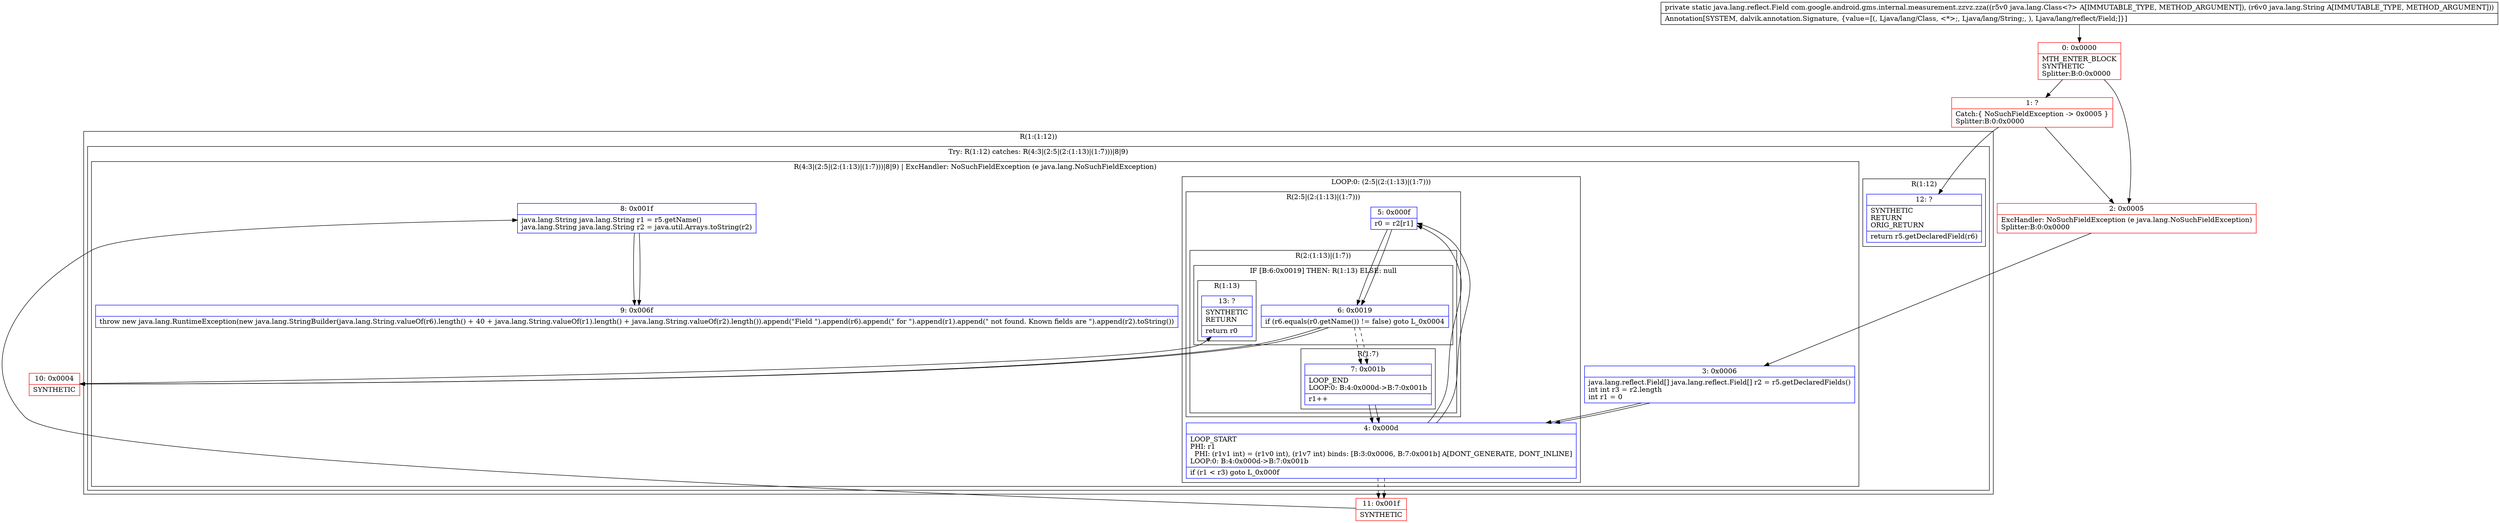 digraph "CFG forcom.google.android.gms.internal.measurement.zzvz.zza(Ljava\/lang\/Class;Ljava\/lang\/String;)Ljava\/lang\/reflect\/Field;" {
subgraph cluster_Region_1632997649 {
label = "R(1:(1:12))";
node [shape=record,color=blue];
subgraph cluster_TryCatchRegion_701733731 {
label = "Try: R(1:12) catches: R(4:3|(2:5|(2:(1:13)|(1:7)))|8|9)";
node [shape=record,color=blue];
subgraph cluster_Region_420555428 {
label = "R(1:12)";
node [shape=record,color=blue];
Node_12 [shape=record,label="{12\:\ ?|SYNTHETIC\lRETURN\lORIG_RETURN\l|return r5.getDeclaredField(r6)\l}"];
}
subgraph cluster_Region_1274471070 {
label = "R(4:3|(2:5|(2:(1:13)|(1:7)))|8|9) | ExcHandler: NoSuchFieldException (e java.lang.NoSuchFieldException)\l";
node [shape=record,color=blue];
Node_3 [shape=record,label="{3\:\ 0x0006|java.lang.reflect.Field[] java.lang.reflect.Field[] r2 = r5.getDeclaredFields()\lint int r3 = r2.length\lint r1 = 0\l}"];
subgraph cluster_LoopRegion_238575475 {
label = "LOOP:0: (2:5|(2:(1:13)|(1:7)))";
node [shape=record,color=blue];
Node_4 [shape=record,label="{4\:\ 0x000d|LOOP_START\lPHI: r1 \l  PHI: (r1v1 int) = (r1v0 int), (r1v7 int) binds: [B:3:0x0006, B:7:0x001b] A[DONT_GENERATE, DONT_INLINE]\lLOOP:0: B:4:0x000d\-\>B:7:0x001b\l|if (r1 \< r3) goto L_0x000f\l}"];
subgraph cluster_Region_1299138045 {
label = "R(2:5|(2:(1:13)|(1:7)))";
node [shape=record,color=blue];
Node_5 [shape=record,label="{5\:\ 0x000f|r0 = r2[r1]\l}"];
subgraph cluster_Region_1135119036 {
label = "R(2:(1:13)|(1:7))";
node [shape=record,color=blue];
subgraph cluster_IfRegion_1989482793 {
label = "IF [B:6:0x0019] THEN: R(1:13) ELSE: null";
node [shape=record,color=blue];
Node_6 [shape=record,label="{6\:\ 0x0019|if (r6.equals(r0.getName()) != false) goto L_0x0004\l}"];
subgraph cluster_Region_1715554645 {
label = "R(1:13)";
node [shape=record,color=blue];
Node_13 [shape=record,label="{13\:\ ?|SYNTHETIC\lRETURN\l|return r0\l}"];
}
}
subgraph cluster_Region_1803933585 {
label = "R(1:7)";
node [shape=record,color=blue];
Node_7 [shape=record,label="{7\:\ 0x001b|LOOP_END\lLOOP:0: B:4:0x000d\-\>B:7:0x001b\l|r1++\l}"];
}
}
}
}
Node_8 [shape=record,label="{8\:\ 0x001f|java.lang.String java.lang.String r1 = r5.getName()\ljava.lang.String java.lang.String r2 = java.util.Arrays.toString(r2)\l}"];
Node_9 [shape=record,label="{9\:\ 0x006f|throw new java.lang.RuntimeException(new java.lang.StringBuilder(java.lang.String.valueOf(r6).length() + 40 + java.lang.String.valueOf(r1).length() + java.lang.String.valueOf(r2).length()).append(\"Field \").append(r6).append(\" for \").append(r1).append(\" not found. Known fields are \").append(r2).toString())\l}"];
}
}
}
subgraph cluster_Region_1274471070 {
label = "R(4:3|(2:5|(2:(1:13)|(1:7)))|8|9) | ExcHandler: NoSuchFieldException (e java.lang.NoSuchFieldException)\l";
node [shape=record,color=blue];
Node_3 [shape=record,label="{3\:\ 0x0006|java.lang.reflect.Field[] java.lang.reflect.Field[] r2 = r5.getDeclaredFields()\lint int r3 = r2.length\lint r1 = 0\l}"];
subgraph cluster_LoopRegion_238575475 {
label = "LOOP:0: (2:5|(2:(1:13)|(1:7)))";
node [shape=record,color=blue];
Node_4 [shape=record,label="{4\:\ 0x000d|LOOP_START\lPHI: r1 \l  PHI: (r1v1 int) = (r1v0 int), (r1v7 int) binds: [B:3:0x0006, B:7:0x001b] A[DONT_GENERATE, DONT_INLINE]\lLOOP:0: B:4:0x000d\-\>B:7:0x001b\l|if (r1 \< r3) goto L_0x000f\l}"];
subgraph cluster_Region_1299138045 {
label = "R(2:5|(2:(1:13)|(1:7)))";
node [shape=record,color=blue];
Node_5 [shape=record,label="{5\:\ 0x000f|r0 = r2[r1]\l}"];
subgraph cluster_Region_1135119036 {
label = "R(2:(1:13)|(1:7))";
node [shape=record,color=blue];
subgraph cluster_IfRegion_1989482793 {
label = "IF [B:6:0x0019] THEN: R(1:13) ELSE: null";
node [shape=record,color=blue];
Node_6 [shape=record,label="{6\:\ 0x0019|if (r6.equals(r0.getName()) != false) goto L_0x0004\l}"];
subgraph cluster_Region_1715554645 {
label = "R(1:13)";
node [shape=record,color=blue];
Node_13 [shape=record,label="{13\:\ ?|SYNTHETIC\lRETURN\l|return r0\l}"];
}
}
subgraph cluster_Region_1803933585 {
label = "R(1:7)";
node [shape=record,color=blue];
Node_7 [shape=record,label="{7\:\ 0x001b|LOOP_END\lLOOP:0: B:4:0x000d\-\>B:7:0x001b\l|r1++\l}"];
}
}
}
}
Node_8 [shape=record,label="{8\:\ 0x001f|java.lang.String java.lang.String r1 = r5.getName()\ljava.lang.String java.lang.String r2 = java.util.Arrays.toString(r2)\l}"];
Node_9 [shape=record,label="{9\:\ 0x006f|throw new java.lang.RuntimeException(new java.lang.StringBuilder(java.lang.String.valueOf(r6).length() + 40 + java.lang.String.valueOf(r1).length() + java.lang.String.valueOf(r2).length()).append(\"Field \").append(r6).append(\" for \").append(r1).append(\" not found. Known fields are \").append(r2).toString())\l}"];
}
Node_0 [shape=record,color=red,label="{0\:\ 0x0000|MTH_ENTER_BLOCK\lSYNTHETIC\lSplitter:B:0:0x0000\l}"];
Node_1 [shape=record,color=red,label="{1\:\ ?|Catch:\{ NoSuchFieldException \-\> 0x0005 \}\lSplitter:B:0:0x0000\l}"];
Node_2 [shape=record,color=red,label="{2\:\ 0x0005|ExcHandler: NoSuchFieldException (e java.lang.NoSuchFieldException)\lSplitter:B:0:0x0000\l}"];
Node_10 [shape=record,color=red,label="{10\:\ 0x0004|SYNTHETIC\l}"];
Node_11 [shape=record,color=red,label="{11\:\ 0x001f|SYNTHETIC\l}"];
MethodNode[shape=record,label="{private static java.lang.reflect.Field com.google.android.gms.internal.measurement.zzvz.zza((r5v0 java.lang.Class\<?\> A[IMMUTABLE_TYPE, METHOD_ARGUMENT]), (r6v0 java.lang.String A[IMMUTABLE_TYPE, METHOD_ARGUMENT]))  | Annotation[SYSTEM, dalvik.annotation.Signature, \{value=[(, Ljava\/lang\/Class, \<*\>;, Ljava\/lang\/String;, ), Ljava\/lang\/reflect\/Field;]\}]\l}"];
MethodNode -> Node_0;
Node_3 -> Node_4;
Node_4 -> Node_5;
Node_4 -> Node_11[style=dashed];
Node_5 -> Node_6;
Node_6 -> Node_7[style=dashed];
Node_6 -> Node_10;
Node_7 -> Node_4;
Node_8 -> Node_9;
Node_3 -> Node_4;
Node_4 -> Node_5;
Node_4 -> Node_11[style=dashed];
Node_5 -> Node_6;
Node_6 -> Node_7[style=dashed];
Node_6 -> Node_10;
Node_7 -> Node_4;
Node_8 -> Node_9;
Node_0 -> Node_1;
Node_0 -> Node_2;
Node_1 -> Node_2;
Node_1 -> Node_12;
Node_2 -> Node_3;
Node_10 -> Node_13;
Node_11 -> Node_8;
}

